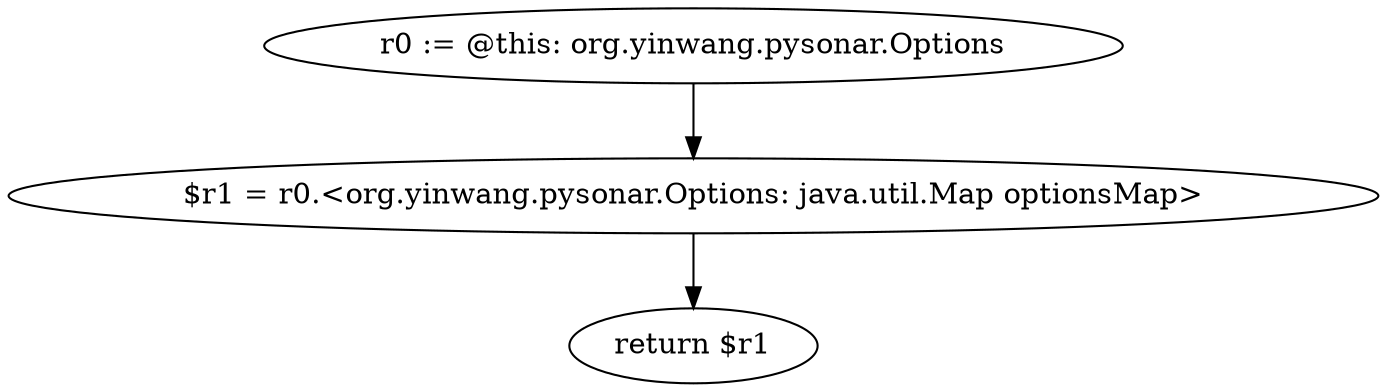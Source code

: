 digraph "unitGraph" {
    "r0 := @this: org.yinwang.pysonar.Options"
    "$r1 = r0.<org.yinwang.pysonar.Options: java.util.Map optionsMap>"
    "return $r1"
    "r0 := @this: org.yinwang.pysonar.Options"->"$r1 = r0.<org.yinwang.pysonar.Options: java.util.Map optionsMap>";
    "$r1 = r0.<org.yinwang.pysonar.Options: java.util.Map optionsMap>"->"return $r1";
}
